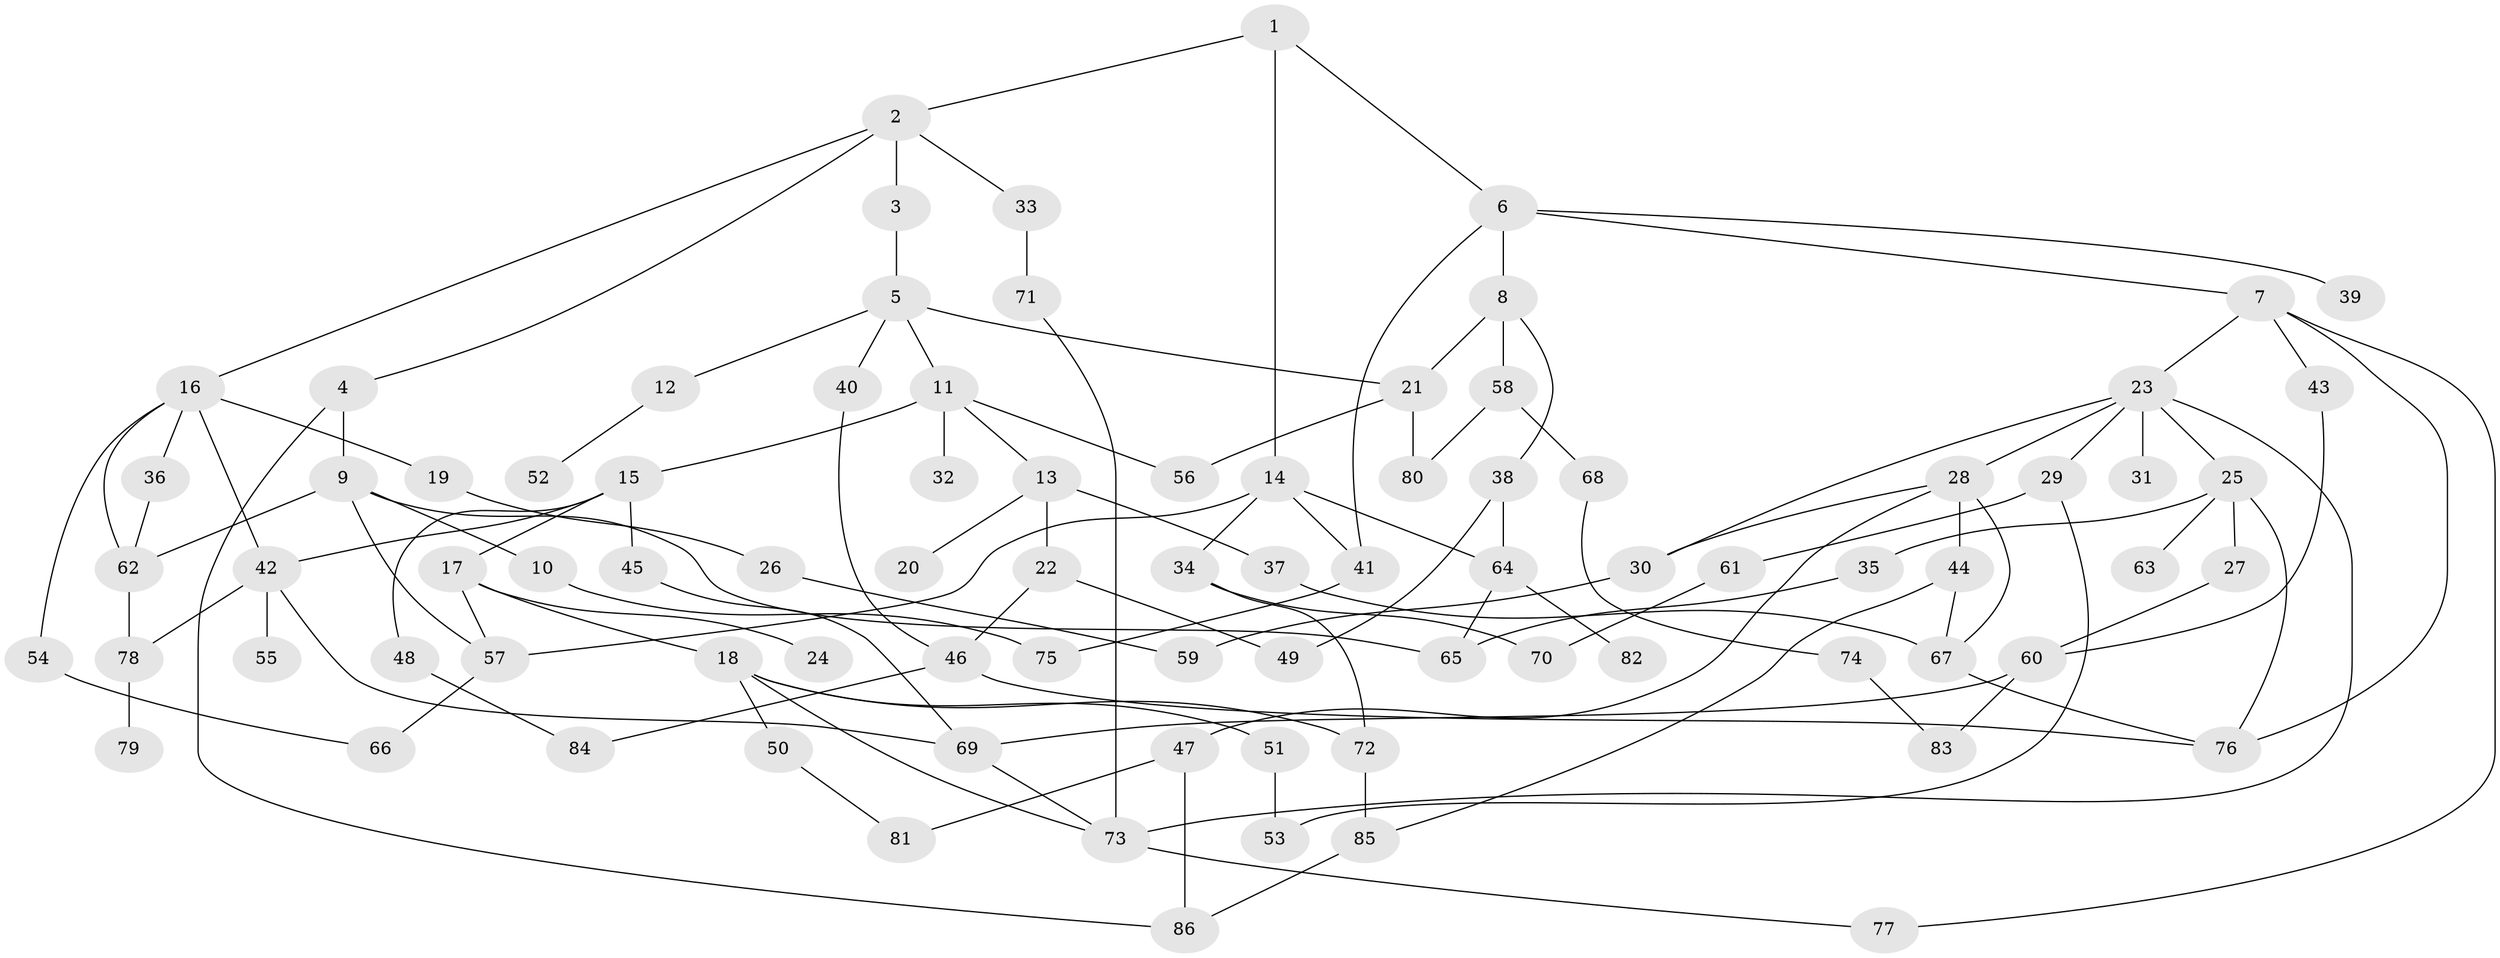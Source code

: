 // coarse degree distribution, {9: 0.019230769230769232, 2: 0.2692307692307692, 3: 0.2692307692307692, 5: 0.09615384615384616, 4: 0.15384615384615385, 7: 0.057692307692307696, 6: 0.038461538461538464, 1: 0.09615384615384616}
// Generated by graph-tools (version 1.1) at 2025/48/03/04/25 22:48:51]
// undirected, 86 vertices, 125 edges
graph export_dot {
  node [color=gray90,style=filled];
  1;
  2;
  3;
  4;
  5;
  6;
  7;
  8;
  9;
  10;
  11;
  12;
  13;
  14;
  15;
  16;
  17;
  18;
  19;
  20;
  21;
  22;
  23;
  24;
  25;
  26;
  27;
  28;
  29;
  30;
  31;
  32;
  33;
  34;
  35;
  36;
  37;
  38;
  39;
  40;
  41;
  42;
  43;
  44;
  45;
  46;
  47;
  48;
  49;
  50;
  51;
  52;
  53;
  54;
  55;
  56;
  57;
  58;
  59;
  60;
  61;
  62;
  63;
  64;
  65;
  66;
  67;
  68;
  69;
  70;
  71;
  72;
  73;
  74;
  75;
  76;
  77;
  78;
  79;
  80;
  81;
  82;
  83;
  84;
  85;
  86;
  1 -- 2;
  1 -- 6;
  1 -- 14;
  2 -- 3;
  2 -- 4;
  2 -- 16;
  2 -- 33;
  3 -- 5;
  4 -- 9;
  4 -- 86;
  5 -- 11;
  5 -- 12;
  5 -- 21;
  5 -- 40;
  6 -- 7;
  6 -- 8;
  6 -- 39;
  6 -- 41;
  7 -- 23;
  7 -- 43;
  7 -- 77;
  7 -- 76;
  8 -- 38;
  8 -- 58;
  8 -- 21;
  9 -- 10;
  9 -- 62;
  9 -- 65;
  9 -- 57;
  10 -- 75;
  11 -- 13;
  11 -- 15;
  11 -- 32;
  11 -- 56;
  12 -- 52;
  13 -- 20;
  13 -- 22;
  13 -- 37;
  14 -- 34;
  14 -- 41;
  14 -- 64;
  14 -- 57;
  15 -- 17;
  15 -- 42;
  15 -- 45;
  15 -- 48;
  16 -- 19;
  16 -- 36;
  16 -- 54;
  16 -- 62;
  16 -- 42;
  17 -- 18;
  17 -- 24;
  17 -- 57;
  18 -- 50;
  18 -- 51;
  18 -- 73;
  18 -- 72;
  19 -- 26;
  21 -- 80;
  21 -- 56;
  22 -- 49;
  22 -- 46;
  23 -- 25;
  23 -- 28;
  23 -- 29;
  23 -- 30;
  23 -- 31;
  23 -- 73;
  25 -- 27;
  25 -- 35;
  25 -- 63;
  25 -- 76;
  26 -- 59;
  27 -- 60;
  28 -- 44;
  28 -- 47;
  28 -- 67;
  28 -- 30;
  29 -- 53;
  29 -- 61;
  30 -- 59;
  33 -- 71;
  34 -- 70;
  34 -- 72;
  35 -- 65;
  36 -- 62;
  37 -- 67;
  38 -- 49;
  38 -- 64;
  40 -- 46;
  41 -- 75;
  42 -- 55;
  42 -- 78;
  42 -- 69;
  43 -- 60;
  44 -- 85;
  44 -- 67;
  45 -- 69;
  46 -- 84;
  46 -- 76;
  47 -- 81;
  47 -- 86;
  48 -- 84;
  50 -- 81;
  51 -- 53;
  54 -- 66;
  57 -- 66;
  58 -- 68;
  58 -- 80;
  60 -- 69;
  60 -- 83;
  61 -- 70;
  62 -- 78;
  64 -- 82;
  64 -- 65;
  67 -- 76;
  68 -- 74;
  69 -- 73;
  71 -- 73;
  72 -- 85;
  73 -- 77;
  74 -- 83;
  78 -- 79;
  85 -- 86;
}
